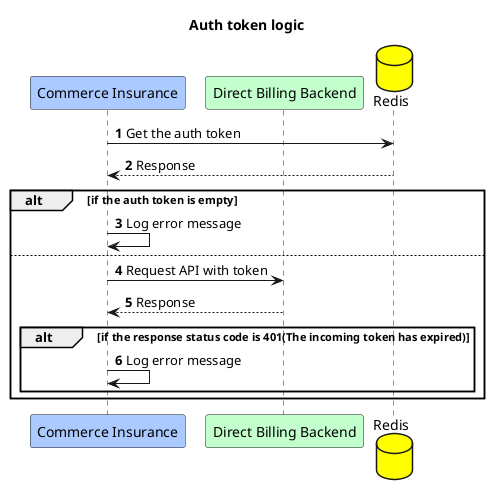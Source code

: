 @startuml
title Auth token logic
participant "Commerce Insurance" #abcaff
participant "Direct Billing Backend" #c3ffcd
database "Redis" #yellow

autonumber
"Commerce Insurance" -> "Redis":Get the auth token
"Redis" --> "Commerce Insurance":Response
alt if the auth token is empty
    "Commerce Insurance" -> "Commerce Insurance":Log error message
else
    "Commerce Insurance" -> "Direct Billing Backend":Request API with token
    "Direct Billing Backend" --> "Commerce Insurance":Response
    alt if the response status code is 401(The incoming token has expired)
        "Commerce Insurance" -> "Commerce Insurance":Log error message
    end
end




@enduml

